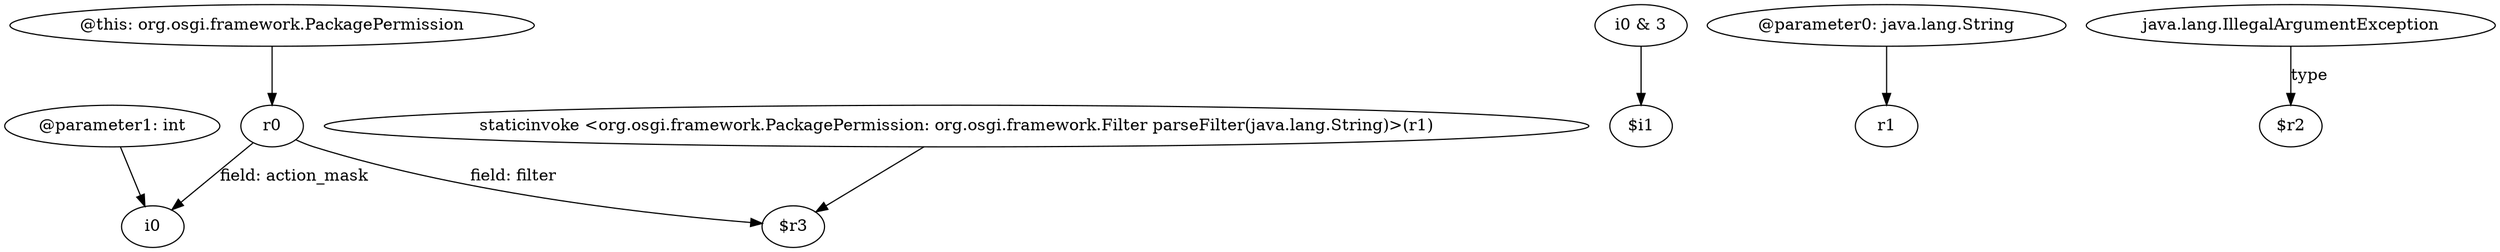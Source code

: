 digraph g {
0[label="r0"]
1[label="i0"]
0->1[label="field: action_mask"]
2[label="staticinvoke <org.osgi.framework.PackagePermission: org.osgi.framework.Filter parseFilter(java.lang.String)>(r1)"]
3[label="$r3"]
2->3[label=""]
4[label="@this: org.osgi.framework.PackagePermission"]
4->0[label=""]
5[label="@parameter1: int"]
5->1[label=""]
0->3[label="field: filter"]
6[label="i0 & 3"]
7[label="$i1"]
6->7[label=""]
8[label="@parameter0: java.lang.String"]
9[label="r1"]
8->9[label=""]
10[label="java.lang.IllegalArgumentException"]
11[label="$r2"]
10->11[label="type"]
}